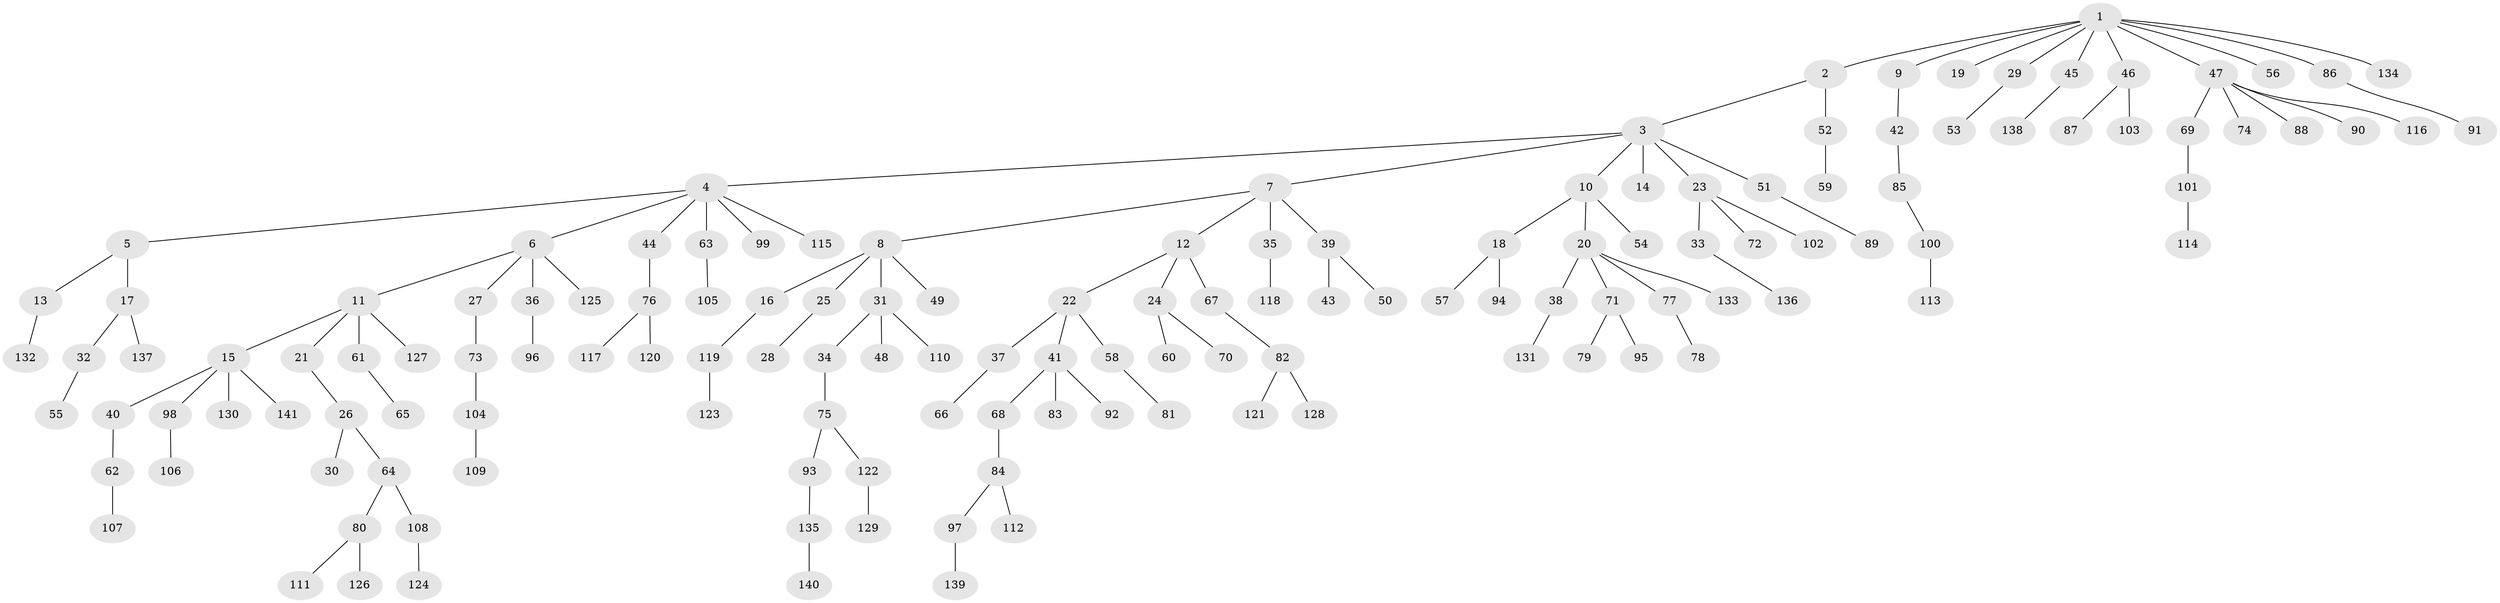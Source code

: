 // Generated by graph-tools (version 1.1) at 2025/26/03/09/25 03:26:32]
// undirected, 141 vertices, 140 edges
graph export_dot {
graph [start="1"]
  node [color=gray90,style=filled];
  1;
  2;
  3;
  4;
  5;
  6;
  7;
  8;
  9;
  10;
  11;
  12;
  13;
  14;
  15;
  16;
  17;
  18;
  19;
  20;
  21;
  22;
  23;
  24;
  25;
  26;
  27;
  28;
  29;
  30;
  31;
  32;
  33;
  34;
  35;
  36;
  37;
  38;
  39;
  40;
  41;
  42;
  43;
  44;
  45;
  46;
  47;
  48;
  49;
  50;
  51;
  52;
  53;
  54;
  55;
  56;
  57;
  58;
  59;
  60;
  61;
  62;
  63;
  64;
  65;
  66;
  67;
  68;
  69;
  70;
  71;
  72;
  73;
  74;
  75;
  76;
  77;
  78;
  79;
  80;
  81;
  82;
  83;
  84;
  85;
  86;
  87;
  88;
  89;
  90;
  91;
  92;
  93;
  94;
  95;
  96;
  97;
  98;
  99;
  100;
  101;
  102;
  103;
  104;
  105;
  106;
  107;
  108;
  109;
  110;
  111;
  112;
  113;
  114;
  115;
  116;
  117;
  118;
  119;
  120;
  121;
  122;
  123;
  124;
  125;
  126;
  127;
  128;
  129;
  130;
  131;
  132;
  133;
  134;
  135;
  136;
  137;
  138;
  139;
  140;
  141;
  1 -- 2;
  1 -- 9;
  1 -- 19;
  1 -- 29;
  1 -- 45;
  1 -- 46;
  1 -- 47;
  1 -- 56;
  1 -- 86;
  1 -- 134;
  2 -- 3;
  2 -- 52;
  3 -- 4;
  3 -- 7;
  3 -- 10;
  3 -- 14;
  3 -- 23;
  3 -- 51;
  4 -- 5;
  4 -- 6;
  4 -- 44;
  4 -- 63;
  4 -- 99;
  4 -- 115;
  5 -- 13;
  5 -- 17;
  6 -- 11;
  6 -- 27;
  6 -- 36;
  6 -- 125;
  7 -- 8;
  7 -- 12;
  7 -- 35;
  7 -- 39;
  8 -- 16;
  8 -- 25;
  8 -- 31;
  8 -- 49;
  9 -- 42;
  10 -- 18;
  10 -- 20;
  10 -- 54;
  11 -- 15;
  11 -- 21;
  11 -- 61;
  11 -- 127;
  12 -- 22;
  12 -- 24;
  12 -- 67;
  13 -- 132;
  15 -- 40;
  15 -- 98;
  15 -- 130;
  15 -- 141;
  16 -- 119;
  17 -- 32;
  17 -- 137;
  18 -- 57;
  18 -- 94;
  20 -- 38;
  20 -- 71;
  20 -- 77;
  20 -- 133;
  21 -- 26;
  22 -- 37;
  22 -- 41;
  22 -- 58;
  23 -- 33;
  23 -- 72;
  23 -- 102;
  24 -- 60;
  24 -- 70;
  25 -- 28;
  26 -- 30;
  26 -- 64;
  27 -- 73;
  29 -- 53;
  31 -- 34;
  31 -- 48;
  31 -- 110;
  32 -- 55;
  33 -- 136;
  34 -- 75;
  35 -- 118;
  36 -- 96;
  37 -- 66;
  38 -- 131;
  39 -- 43;
  39 -- 50;
  40 -- 62;
  41 -- 68;
  41 -- 83;
  41 -- 92;
  42 -- 85;
  44 -- 76;
  45 -- 138;
  46 -- 87;
  46 -- 103;
  47 -- 69;
  47 -- 74;
  47 -- 88;
  47 -- 90;
  47 -- 116;
  51 -- 89;
  52 -- 59;
  58 -- 81;
  61 -- 65;
  62 -- 107;
  63 -- 105;
  64 -- 80;
  64 -- 108;
  67 -- 82;
  68 -- 84;
  69 -- 101;
  71 -- 79;
  71 -- 95;
  73 -- 104;
  75 -- 93;
  75 -- 122;
  76 -- 117;
  76 -- 120;
  77 -- 78;
  80 -- 111;
  80 -- 126;
  82 -- 121;
  82 -- 128;
  84 -- 97;
  84 -- 112;
  85 -- 100;
  86 -- 91;
  93 -- 135;
  97 -- 139;
  98 -- 106;
  100 -- 113;
  101 -- 114;
  104 -- 109;
  108 -- 124;
  119 -- 123;
  122 -- 129;
  135 -- 140;
}
